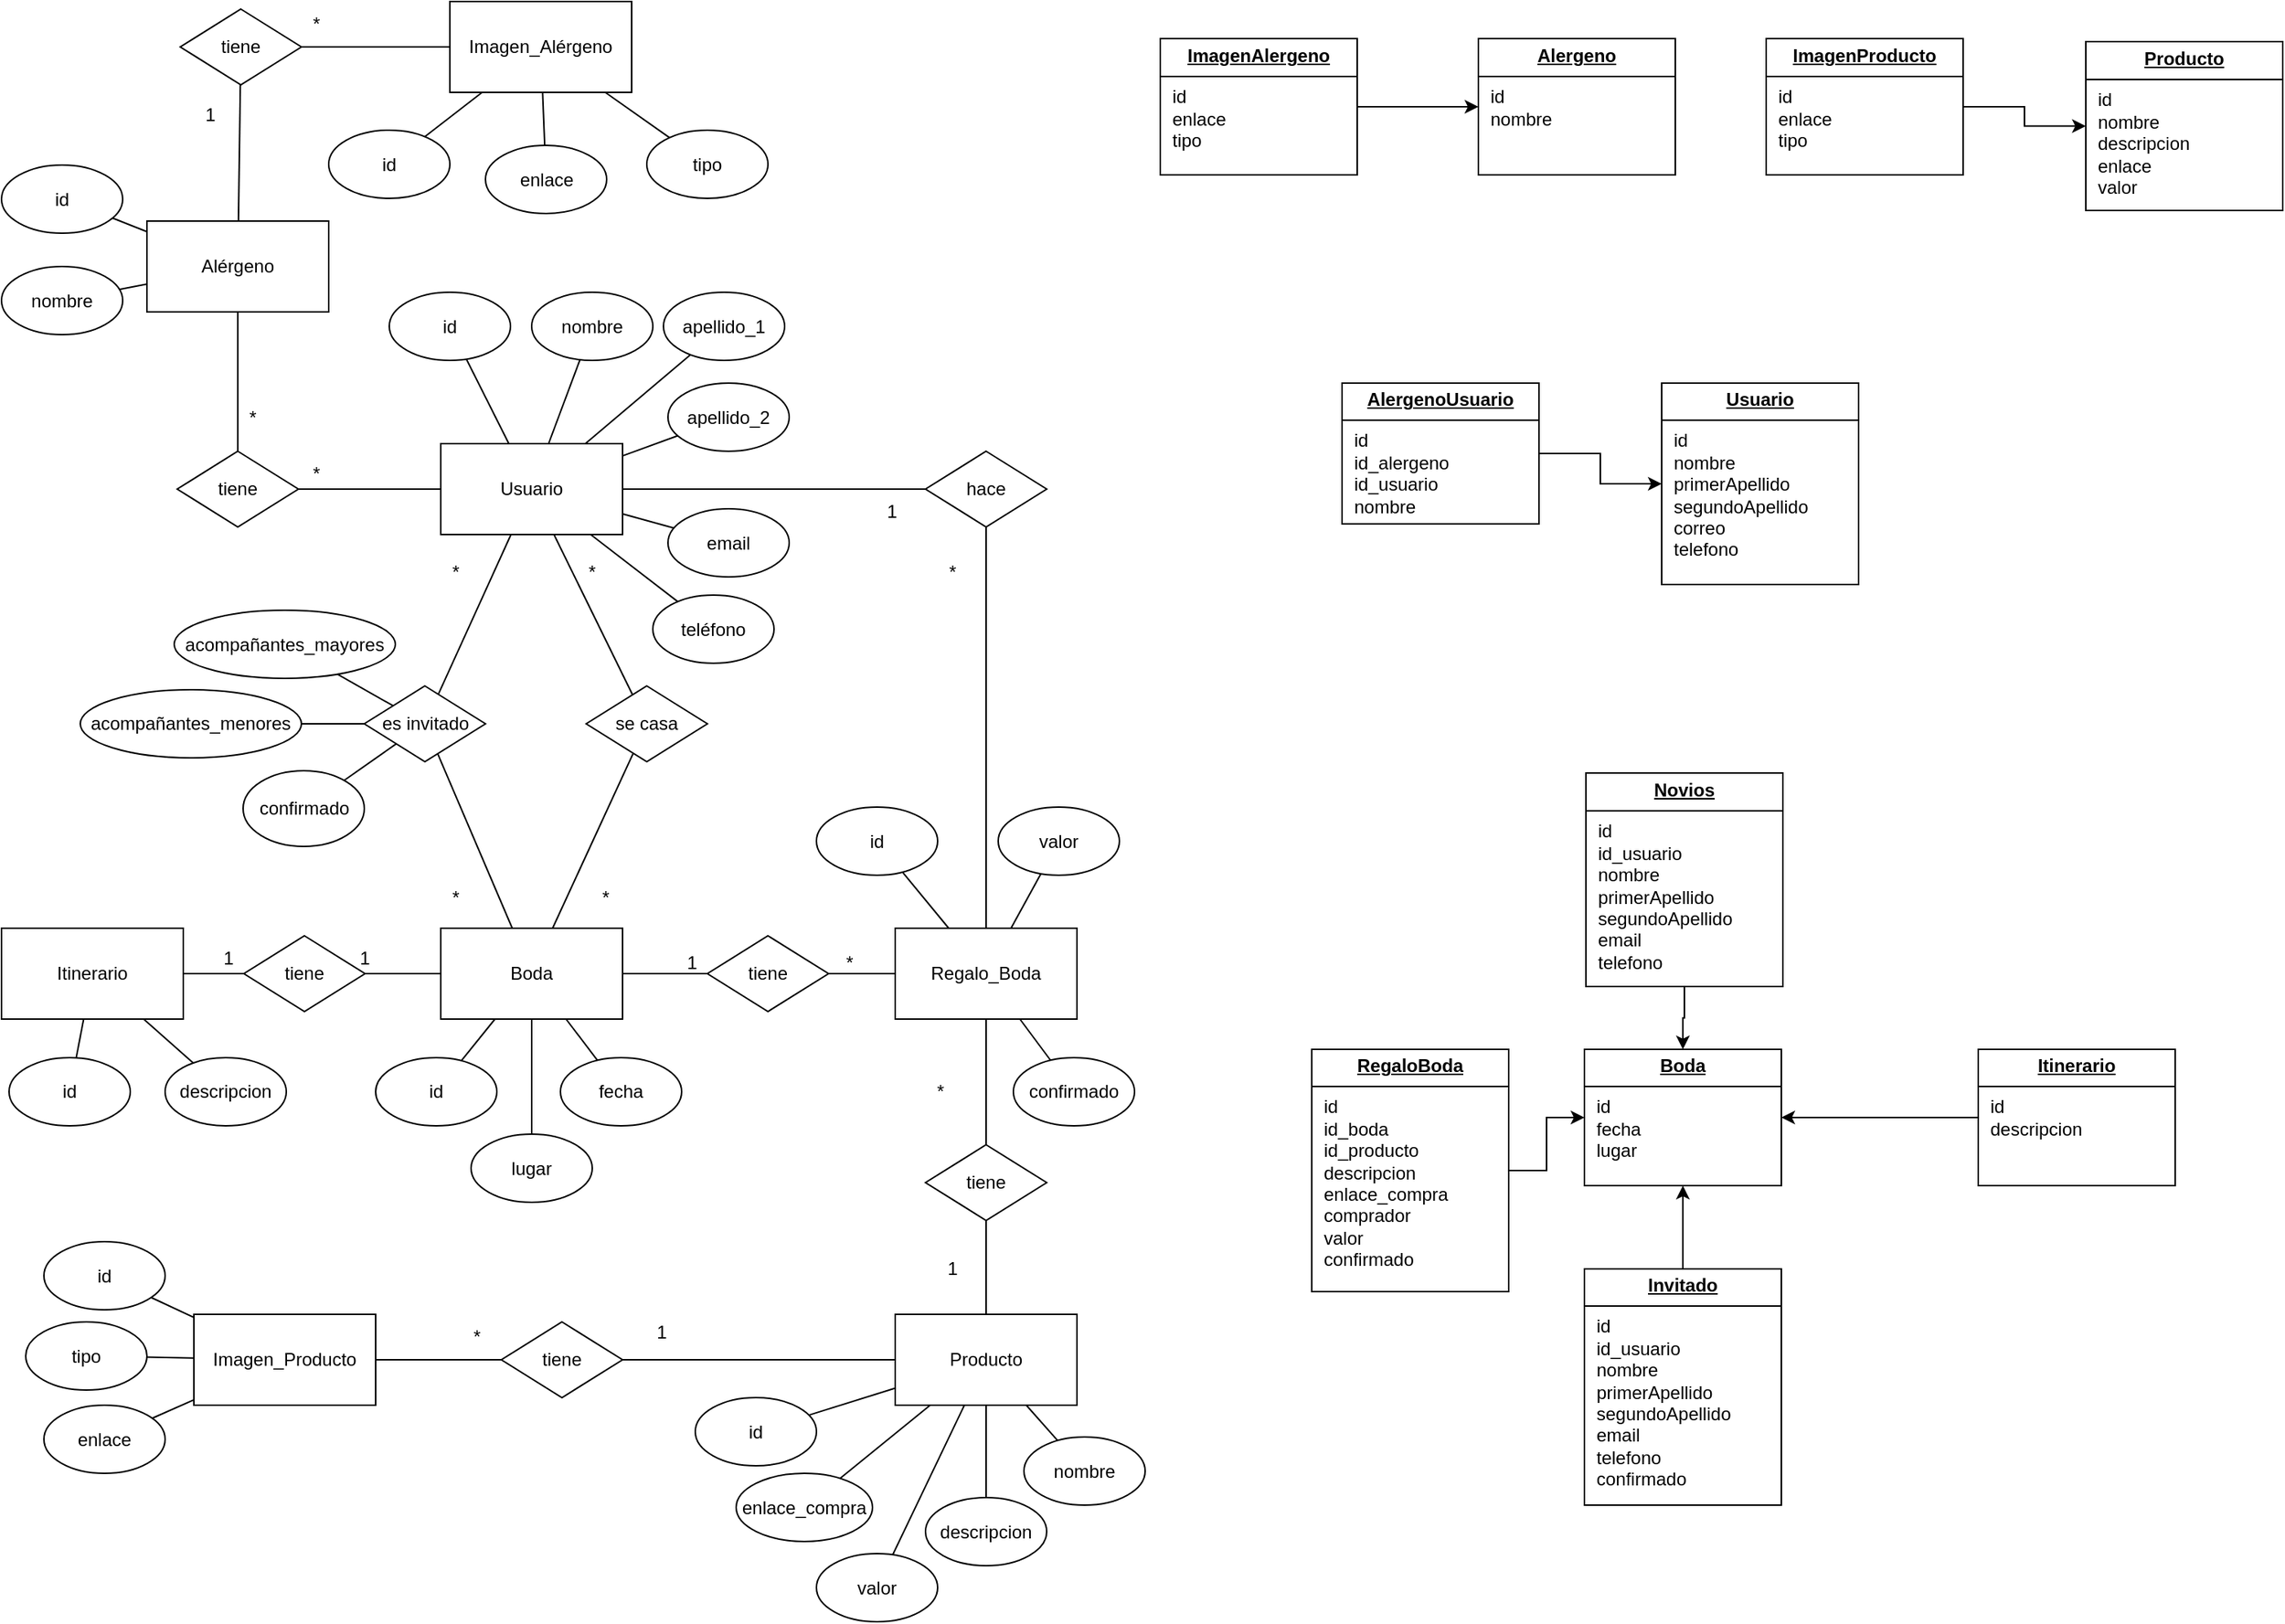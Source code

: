 <mxfile version="28.2.5">
  <diagram name="Página-1" id="6JMmZu86vmVaSLb6bOyt">
    <mxGraphModel dx="1665" dy="875" grid="1" gridSize="10" guides="1" tooltips="1" connect="1" arrows="1" fold="1" page="1" pageScale="1" pageWidth="827" pageHeight="1169" math="0" shadow="0">
      <root>
        <mxCell id="0" />
        <mxCell id="1" parent="0" />
        <mxCell id="nCogI9-hIlqXpO3QhYU--1" value="Boda" style="rounded=0;whiteSpace=wrap;html=1;" parent="1" vertex="1">
          <mxGeometry x="305" y="654" width="120" height="60" as="geometry" />
        </mxCell>
        <mxCell id="nCogI9-hIlqXpO3QhYU--2" value="se casa" style="rhombus;whiteSpace=wrap;html=1;" parent="1" vertex="1">
          <mxGeometry x="401" y="494" width="80" height="50" as="geometry" />
        </mxCell>
        <mxCell id="nCogI9-hIlqXpO3QhYU--3" value="tiene" style="rhombus;whiteSpace=wrap;html=1;" parent="1" vertex="1">
          <mxGeometry x="131" y="339" width="80" height="50" as="geometry" />
        </mxCell>
        <mxCell id="nCogI9-hIlqXpO3QhYU--4" value="es invitado" style="rhombus;whiteSpace=wrap;html=1;" parent="1" vertex="1">
          <mxGeometry x="254.5" y="494" width="80" height="50" as="geometry" />
        </mxCell>
        <mxCell id="nCogI9-hIlqXpO3QhYU--5" value="tiene" style="rhombus;whiteSpace=wrap;html=1;" parent="1" vertex="1">
          <mxGeometry x="175" y="659" width="80" height="50" as="geometry" />
        </mxCell>
        <mxCell id="nCogI9-hIlqXpO3QhYU--6" value="" style="endArrow=none;html=1;rounded=0;" parent="1" source="nCogI9-hIlqXpO3QhYU--1" target="nCogI9-hIlqXpO3QhYU--4" edge="1">
          <mxGeometry width="50" height="50" relative="1" as="geometry">
            <mxPoint x="335" y="634" as="sourcePoint" />
            <mxPoint x="385" y="584" as="targetPoint" />
          </mxGeometry>
        </mxCell>
        <mxCell id="nCogI9-hIlqXpO3QhYU--7" value="" style="endArrow=none;html=1;rounded=0;" parent="1" source="nCogI9-hIlqXpO3QhYU--1" target="nCogI9-hIlqXpO3QhYU--98" edge="1">
          <mxGeometry width="50" height="50" relative="1" as="geometry">
            <mxPoint x="335" y="702" as="sourcePoint" />
            <mxPoint x="573" y="737" as="targetPoint" />
          </mxGeometry>
        </mxCell>
        <mxCell id="nCogI9-hIlqXpO3QhYU--8" value="Usuario" style="rounded=0;whiteSpace=wrap;html=1;" parent="1" vertex="1">
          <mxGeometry x="305" y="334" width="120" height="60" as="geometry" />
        </mxCell>
        <mxCell id="nCogI9-hIlqXpO3QhYU--9" value="Producto" style="rounded=0;whiteSpace=wrap;html=1;" parent="1" vertex="1">
          <mxGeometry x="605" y="909" width="120" height="60" as="geometry" />
        </mxCell>
        <mxCell id="nCogI9-hIlqXpO3QhYU--10" value="" style="endArrow=none;html=1;rounded=0;" parent="1" source="nCogI9-hIlqXpO3QhYU--4" target="nCogI9-hIlqXpO3QhYU--8" edge="1">
          <mxGeometry width="50" height="50" relative="1" as="geometry">
            <mxPoint x="335" y="504" as="sourcePoint" />
            <mxPoint x="385" y="584" as="targetPoint" />
          </mxGeometry>
        </mxCell>
        <mxCell id="nCogI9-hIlqXpO3QhYU--11" value="" style="endArrow=none;html=1;rounded=0;" parent="1" source="nCogI9-hIlqXpO3QhYU--1" target="nCogI9-hIlqXpO3QhYU--2" edge="1">
          <mxGeometry width="50" height="50" relative="1" as="geometry">
            <mxPoint x="335" y="634" as="sourcePoint" />
            <mxPoint x="385" y="584" as="targetPoint" />
          </mxGeometry>
        </mxCell>
        <mxCell id="nCogI9-hIlqXpO3QhYU--12" value="" style="endArrow=none;html=1;rounded=0;" parent="1" source="nCogI9-hIlqXpO3QhYU--2" target="nCogI9-hIlqXpO3QhYU--8" edge="1">
          <mxGeometry width="50" height="50" relative="1" as="geometry">
            <mxPoint x="335" y="634" as="sourcePoint" />
            <mxPoint x="385" y="584" as="targetPoint" />
          </mxGeometry>
        </mxCell>
        <mxCell id="nCogI9-hIlqXpO3QhYU--13" value="" style="endArrow=none;html=1;rounded=0;" parent="1" source="nCogI9-hIlqXpO3QhYU--97" target="nCogI9-hIlqXpO3QhYU--101" edge="1">
          <mxGeometry width="50" height="50" relative="1" as="geometry">
            <mxPoint x="501" y="739" as="sourcePoint" />
            <mxPoint x="663" y="787" as="targetPoint" />
          </mxGeometry>
        </mxCell>
        <mxCell id="nCogI9-hIlqXpO3QhYU--14" value="Alérgeno" style="rounded=0;whiteSpace=wrap;html=1;" parent="1" vertex="1">
          <mxGeometry x="111" y="187" width="120" height="60" as="geometry" />
        </mxCell>
        <mxCell id="nCogI9-hIlqXpO3QhYU--15" value="" style="endArrow=none;html=1;rounded=0;" parent="1" source="nCogI9-hIlqXpO3QhYU--3" target="nCogI9-hIlqXpO3QhYU--8" edge="1">
          <mxGeometry width="50" height="50" relative="1" as="geometry">
            <mxPoint x="335" y="634" as="sourcePoint" />
            <mxPoint x="385" y="584" as="targetPoint" />
          </mxGeometry>
        </mxCell>
        <mxCell id="nCogI9-hIlqXpO3QhYU--16" value="" style="endArrow=none;html=1;rounded=0;" parent="1" source="nCogI9-hIlqXpO3QhYU--3" target="nCogI9-hIlqXpO3QhYU--14" edge="1">
          <mxGeometry width="50" height="50" relative="1" as="geometry">
            <mxPoint x="175" y="384" as="sourcePoint" />
            <mxPoint x="385" y="584" as="targetPoint" />
          </mxGeometry>
        </mxCell>
        <mxCell id="nCogI9-hIlqXpO3QhYU--17" value="Itinerario" style="rounded=0;whiteSpace=wrap;html=1;" parent="1" vertex="1">
          <mxGeometry x="15" y="654" width="120" height="60" as="geometry" />
        </mxCell>
        <mxCell id="nCogI9-hIlqXpO3QhYU--18" value="" style="endArrow=none;html=1;rounded=0;" parent="1" source="nCogI9-hIlqXpO3QhYU--5" target="nCogI9-hIlqXpO3QhYU--17" edge="1">
          <mxGeometry width="50" height="50" relative="1" as="geometry">
            <mxPoint x="335" y="712" as="sourcePoint" />
            <mxPoint x="385" y="662" as="targetPoint" />
          </mxGeometry>
        </mxCell>
        <mxCell id="nCogI9-hIlqXpO3QhYU--19" value="" style="endArrow=none;html=1;rounded=0;" parent="1" source="nCogI9-hIlqXpO3QhYU--5" target="nCogI9-hIlqXpO3QhYU--1" edge="1">
          <mxGeometry width="50" height="50" relative="1" as="geometry">
            <mxPoint x="335" y="712" as="sourcePoint" />
            <mxPoint x="385" y="662" as="targetPoint" />
          </mxGeometry>
        </mxCell>
        <mxCell id="nCogI9-hIlqXpO3QhYU--20" value="*" style="text;html=1;align=center;verticalAlign=middle;whiteSpace=wrap;rounded=0;" parent="1" vertex="1">
          <mxGeometry x="151" y="301.5" width="60" height="30" as="geometry" />
        </mxCell>
        <mxCell id="nCogI9-hIlqXpO3QhYU--21" value="*" style="text;html=1;align=center;verticalAlign=middle;whiteSpace=wrap;rounded=0;" parent="1" vertex="1">
          <mxGeometry x="193" y="339" width="60" height="30" as="geometry" />
        </mxCell>
        <mxCell id="nCogI9-hIlqXpO3QhYU--22" value="*" style="text;html=1;align=center;verticalAlign=middle;whiteSpace=wrap;rounded=0;" parent="1" vertex="1">
          <mxGeometry x="384" y="619" width="60" height="30" as="geometry" />
        </mxCell>
        <mxCell id="nCogI9-hIlqXpO3QhYU--23" value="*" style="text;html=1;align=center;verticalAlign=middle;whiteSpace=wrap;rounded=0;" parent="1" vertex="1">
          <mxGeometry x="285" y="404" width="60" height="30" as="geometry" />
        </mxCell>
        <mxCell id="nCogI9-hIlqXpO3QhYU--24" value="*" style="text;html=1;align=center;verticalAlign=middle;whiteSpace=wrap;rounded=0;" parent="1" vertex="1">
          <mxGeometry x="375" y="404" width="60" height="30" as="geometry" />
        </mxCell>
        <mxCell id="nCogI9-hIlqXpO3QhYU--25" value="*" style="text;html=1;align=center;verticalAlign=middle;whiteSpace=wrap;rounded=0;" parent="1" vertex="1">
          <mxGeometry x="285" y="619" width="60" height="30" as="geometry" />
        </mxCell>
        <mxCell id="nCogI9-hIlqXpO3QhYU--26" value="1" style="text;html=1;align=center;verticalAlign=middle;whiteSpace=wrap;rounded=0;" parent="1" vertex="1">
          <mxGeometry x="135" y="659" width="60" height="30" as="geometry" />
        </mxCell>
        <mxCell id="nCogI9-hIlqXpO3QhYU--27" value="1" style="text;html=1;align=center;verticalAlign=middle;whiteSpace=wrap;rounded=0;" parent="1" vertex="1">
          <mxGeometry x="225" y="659" width="60" height="30" as="geometry" />
        </mxCell>
        <mxCell id="nCogI9-hIlqXpO3QhYU--28" value="*" style="text;html=1;align=center;verticalAlign=middle;whiteSpace=wrap;rounded=0;" parent="1" vertex="1">
          <mxGeometry x="545" y="662" width="60" height="30" as="geometry" />
        </mxCell>
        <mxCell id="nCogI9-hIlqXpO3QhYU--29" value="id" style="ellipse;whiteSpace=wrap;html=1;" parent="1" vertex="1">
          <mxGeometry x="15" y="150" width="80" height="45" as="geometry" />
        </mxCell>
        <mxCell id="nCogI9-hIlqXpO3QhYU--30" value="id" style="ellipse;whiteSpace=wrap;html=1;" parent="1" vertex="1">
          <mxGeometry x="271" y="234" width="80" height="45" as="geometry" />
        </mxCell>
        <mxCell id="nCogI9-hIlqXpO3QhYU--31" value="id" style="ellipse;whiteSpace=wrap;html=1;" parent="1" vertex="1">
          <mxGeometry x="20" y="739.5" width="80" height="45" as="geometry" />
        </mxCell>
        <mxCell id="nCogI9-hIlqXpO3QhYU--32" value="id" style="ellipse;whiteSpace=wrap;html=1;" parent="1" vertex="1">
          <mxGeometry x="262" y="739.5" width="80" height="45" as="geometry" />
        </mxCell>
        <mxCell id="nCogI9-hIlqXpO3QhYU--33" value="id" style="ellipse;whiteSpace=wrap;html=1;" parent="1" vertex="1">
          <mxGeometry x="473" y="964" width="80" height="45" as="geometry" />
        </mxCell>
        <mxCell id="nCogI9-hIlqXpO3QhYU--34" value="nombre" style="ellipse;whiteSpace=wrap;html=1;" parent="1" vertex="1">
          <mxGeometry x="15" y="217" width="80" height="45" as="geometry" />
        </mxCell>
        <mxCell id="nCogI9-hIlqXpO3QhYU--35" value="nombre" style="ellipse;whiteSpace=wrap;html=1;" parent="1" vertex="1">
          <mxGeometry x="365" y="234" width="80" height="45" as="geometry" />
        </mxCell>
        <mxCell id="nCogI9-hIlqXpO3QhYU--36" value="nombre" style="ellipse;whiteSpace=wrap;html=1;" parent="1" vertex="1">
          <mxGeometry x="690" y="990" width="80" height="45" as="geometry" />
        </mxCell>
        <mxCell id="nCogI9-hIlqXpO3QhYU--37" value="descripcion" style="ellipse;whiteSpace=wrap;html=1;" parent="1" vertex="1">
          <mxGeometry x="123" y="739.5" width="80" height="45" as="geometry" />
        </mxCell>
        <mxCell id="nCogI9-hIlqXpO3QhYU--38" value="email" style="ellipse;whiteSpace=wrap;html=1;" parent="1" vertex="1">
          <mxGeometry x="455" y="377" width="80" height="45" as="geometry" />
        </mxCell>
        <mxCell id="nCogI9-hIlqXpO3QhYU--39" value="apellido_1" style="ellipse;whiteSpace=wrap;html=1;" parent="1" vertex="1">
          <mxGeometry x="452" y="234" width="80" height="45" as="geometry" />
        </mxCell>
        <mxCell id="nCogI9-hIlqXpO3QhYU--40" value="apellido_2" style="ellipse;whiteSpace=wrap;html=1;" parent="1" vertex="1">
          <mxGeometry x="455" y="294" width="80" height="45" as="geometry" />
        </mxCell>
        <mxCell id="nCogI9-hIlqXpO3QhYU--41" value="teléfono" style="ellipse;whiteSpace=wrap;html=1;" parent="1" vertex="1">
          <mxGeometry x="445" y="434" width="80" height="45" as="geometry" />
        </mxCell>
        <mxCell id="nCogI9-hIlqXpO3QhYU--42" value="acompañantes_mayores" style="ellipse;whiteSpace=wrap;html=1;" parent="1" vertex="1">
          <mxGeometry x="129" y="444" width="146" height="45" as="geometry" />
        </mxCell>
        <mxCell id="nCogI9-hIlqXpO3QhYU--43" value="acompañantes_menores" style="ellipse;whiteSpace=wrap;html=1;" parent="1" vertex="1">
          <mxGeometry x="67" y="496.5" width="146" height="45" as="geometry" />
        </mxCell>
        <mxCell id="nCogI9-hIlqXpO3QhYU--44" value="confirmado" style="ellipse;whiteSpace=wrap;html=1;" parent="1" vertex="1">
          <mxGeometry x="174.5" y="550" width="80" height="50" as="geometry" />
        </mxCell>
        <mxCell id="nCogI9-hIlqXpO3QhYU--45" value="valor" style="ellipse;whiteSpace=wrap;html=1;" parent="1" vertex="1">
          <mxGeometry x="553" y="1067" width="80" height="45" as="geometry" />
        </mxCell>
        <mxCell id="nCogI9-hIlqXpO3QhYU--46" value="enlace_compra" style="ellipse;whiteSpace=wrap;html=1;" parent="1" vertex="1">
          <mxGeometry x="500" y="1014" width="90" height="45" as="geometry" />
        </mxCell>
        <mxCell id="nCogI9-hIlqXpO3QhYU--47" value="confirmado" style="ellipse;whiteSpace=wrap;html=1;" parent="1" vertex="1">
          <mxGeometry x="683" y="739.5" width="80" height="45" as="geometry" />
        </mxCell>
        <mxCell id="nCogI9-hIlqXpO3QhYU--48" value="fecha" style="ellipse;whiteSpace=wrap;html=1;" parent="1" vertex="1">
          <mxGeometry x="384" y="739.5" width="80" height="45" as="geometry" />
        </mxCell>
        <mxCell id="nCogI9-hIlqXpO3QhYU--49" value="lugar" style="ellipse;whiteSpace=wrap;html=1;" parent="1" vertex="1">
          <mxGeometry x="325" y="790" width="80" height="45" as="geometry" />
        </mxCell>
        <mxCell id="nCogI9-hIlqXpO3QhYU--50" value="descripcion" style="ellipse;whiteSpace=wrap;html=1;" parent="1" vertex="1">
          <mxGeometry x="625" y="1030" width="80" height="45" as="geometry" />
        </mxCell>
        <mxCell id="nCogI9-hIlqXpO3QhYU--51" value="Imagen_Producto" style="rounded=0;whiteSpace=wrap;html=1;" parent="1" vertex="1">
          <mxGeometry x="142" y="909" width="120" height="60" as="geometry" />
        </mxCell>
        <mxCell id="nCogI9-hIlqXpO3QhYU--52" value="Imagen_Alérgeno" style="rounded=0;whiteSpace=wrap;html=1;" parent="1" vertex="1">
          <mxGeometry x="311" y="42" width="120" height="60" as="geometry" />
        </mxCell>
        <mxCell id="nCogI9-hIlqXpO3QhYU--53" value="tiene" style="rhombus;whiteSpace=wrap;html=1;" parent="1" vertex="1">
          <mxGeometry x="133" y="47" width="80" height="50" as="geometry" />
        </mxCell>
        <mxCell id="nCogI9-hIlqXpO3QhYU--54" value="" style="endArrow=none;html=1;rounded=0;" parent="1" source="nCogI9-hIlqXpO3QhYU--53" target="nCogI9-hIlqXpO3QhYU--52" edge="1">
          <mxGeometry width="50" height="50" relative="1" as="geometry">
            <mxPoint x="341" y="254" as="sourcePoint" />
            <mxPoint x="391" y="204" as="targetPoint" />
          </mxGeometry>
        </mxCell>
        <mxCell id="nCogI9-hIlqXpO3QhYU--55" value="" style="endArrow=none;html=1;rounded=0;" parent="1" source="nCogI9-hIlqXpO3QhYU--14" target="nCogI9-hIlqXpO3QhYU--53" edge="1">
          <mxGeometry width="50" height="50" relative="1" as="geometry">
            <mxPoint x="341" y="254" as="sourcePoint" />
            <mxPoint x="391" y="204" as="targetPoint" />
          </mxGeometry>
        </mxCell>
        <mxCell id="nCogI9-hIlqXpO3QhYU--56" value="1" style="text;html=1;align=center;verticalAlign=middle;whiteSpace=wrap;rounded=0;" parent="1" vertex="1">
          <mxGeometry x="123" y="102" width="60" height="30" as="geometry" />
        </mxCell>
        <mxCell id="nCogI9-hIlqXpO3QhYU--57" value="*" style="text;html=1;align=center;verticalAlign=middle;whiteSpace=wrap;rounded=0;" parent="1" vertex="1">
          <mxGeometry x="193" y="42" width="60" height="30" as="geometry" />
        </mxCell>
        <mxCell id="nCogI9-hIlqXpO3QhYU--58" value="id" style="ellipse;whiteSpace=wrap;html=1;" parent="1" vertex="1">
          <mxGeometry x="231" y="127" width="80" height="45" as="geometry" />
        </mxCell>
        <mxCell id="nCogI9-hIlqXpO3QhYU--59" value="tipo" style="ellipse;whiteSpace=wrap;html=1;" parent="1" vertex="1">
          <mxGeometry x="441" y="127" width="80" height="45" as="geometry" />
        </mxCell>
        <mxCell id="nCogI9-hIlqXpO3QhYU--60" value="enlace" style="ellipse;whiteSpace=wrap;html=1;" parent="1" vertex="1">
          <mxGeometry x="334.5" y="137" width="80" height="45" as="geometry" />
        </mxCell>
        <mxCell id="nCogI9-hIlqXpO3QhYU--61" value="id" style="ellipse;whiteSpace=wrap;html=1;" parent="1" vertex="1">
          <mxGeometry x="43" y="861" width="80" height="45" as="geometry" />
        </mxCell>
        <mxCell id="nCogI9-hIlqXpO3QhYU--62" value="tipo" style="ellipse;whiteSpace=wrap;html=1;" parent="1" vertex="1">
          <mxGeometry x="31" y="914" width="80" height="45" as="geometry" />
        </mxCell>
        <mxCell id="nCogI9-hIlqXpO3QhYU--63" value="enlace" style="ellipse;whiteSpace=wrap;html=1;" parent="1" vertex="1">
          <mxGeometry x="43" y="969" width="80" height="45" as="geometry" />
        </mxCell>
        <mxCell id="nCogI9-hIlqXpO3QhYU--64" value="tiene" style="rhombus;whiteSpace=wrap;html=1;" parent="1" vertex="1">
          <mxGeometry x="345" y="914" width="80" height="50" as="geometry" />
        </mxCell>
        <mxCell id="nCogI9-hIlqXpO3QhYU--65" value="" style="endArrow=none;html=1;rounded=0;" parent="1" source="nCogI9-hIlqXpO3QhYU--64" target="nCogI9-hIlqXpO3QhYU--51" edge="1">
          <mxGeometry width="50" height="50" relative="1" as="geometry">
            <mxPoint x="291" y="964" as="sourcePoint" />
            <mxPoint x="341" y="914" as="targetPoint" />
          </mxGeometry>
        </mxCell>
        <mxCell id="nCogI9-hIlqXpO3QhYU--66" value="" style="endArrow=none;html=1;rounded=0;" parent="1" source="nCogI9-hIlqXpO3QhYU--64" target="nCogI9-hIlqXpO3QhYU--9" edge="1">
          <mxGeometry width="50" height="50" relative="1" as="geometry">
            <mxPoint x="291" y="964" as="sourcePoint" />
            <mxPoint x="341" y="914" as="targetPoint" />
          </mxGeometry>
        </mxCell>
        <mxCell id="nCogI9-hIlqXpO3QhYU--67" value="" style="endArrow=none;html=1;rounded=0;" parent="1" source="nCogI9-hIlqXpO3QhYU--52" target="nCogI9-hIlqXpO3QhYU--58" edge="1">
          <mxGeometry width="50" height="50" relative="1" as="geometry">
            <mxPoint x="291" y="234" as="sourcePoint" />
            <mxPoint x="514.084" y="46.371" as="targetPoint" />
          </mxGeometry>
        </mxCell>
        <mxCell id="nCogI9-hIlqXpO3QhYU--68" value="" style="endArrow=none;html=1;rounded=0;" parent="1" source="nCogI9-hIlqXpO3QhYU--52" target="nCogI9-hIlqXpO3QhYU--59" edge="1">
          <mxGeometry width="50" height="50" relative="1" as="geometry">
            <mxPoint x="291" y="234" as="sourcePoint" />
            <mxPoint x="341" y="184" as="targetPoint" />
          </mxGeometry>
        </mxCell>
        <mxCell id="nCogI9-hIlqXpO3QhYU--69" value="" style="endArrow=none;html=1;rounded=0;" parent="1" source="nCogI9-hIlqXpO3QhYU--52" target="nCogI9-hIlqXpO3QhYU--60" edge="1">
          <mxGeometry width="50" height="50" relative="1" as="geometry">
            <mxPoint x="291" y="234" as="sourcePoint" />
            <mxPoint x="341" y="184" as="targetPoint" />
          </mxGeometry>
        </mxCell>
        <mxCell id="nCogI9-hIlqXpO3QhYU--70" value="" style="endArrow=none;html=1;rounded=0;" parent="1" source="nCogI9-hIlqXpO3QhYU--8" target="nCogI9-hIlqXpO3QhYU--30" edge="1">
          <mxGeometry width="50" height="50" relative="1" as="geometry">
            <mxPoint x="291" y="324" as="sourcePoint" />
            <mxPoint x="341" y="274" as="targetPoint" />
          </mxGeometry>
        </mxCell>
        <mxCell id="nCogI9-hIlqXpO3QhYU--71" value="" style="endArrow=none;html=1;rounded=0;" parent="1" source="nCogI9-hIlqXpO3QhYU--35" target="nCogI9-hIlqXpO3QhYU--8" edge="1">
          <mxGeometry width="50" height="50" relative="1" as="geometry">
            <mxPoint x="291" y="324" as="sourcePoint" />
            <mxPoint x="341" y="274" as="targetPoint" />
          </mxGeometry>
        </mxCell>
        <mxCell id="nCogI9-hIlqXpO3QhYU--72" value="" style="endArrow=none;html=1;rounded=0;" parent="1" source="nCogI9-hIlqXpO3QhYU--8" target="nCogI9-hIlqXpO3QhYU--39" edge="1">
          <mxGeometry width="50" height="50" relative="1" as="geometry">
            <mxPoint x="291" y="324" as="sourcePoint" />
            <mxPoint x="341" y="274" as="targetPoint" />
          </mxGeometry>
        </mxCell>
        <mxCell id="nCogI9-hIlqXpO3QhYU--73" value="" style="endArrow=none;html=1;rounded=0;" parent="1" source="nCogI9-hIlqXpO3QhYU--8" target="nCogI9-hIlqXpO3QhYU--40" edge="1">
          <mxGeometry width="50" height="50" relative="1" as="geometry">
            <mxPoint x="291" y="324" as="sourcePoint" />
            <mxPoint x="341" y="274" as="targetPoint" />
          </mxGeometry>
        </mxCell>
        <mxCell id="nCogI9-hIlqXpO3QhYU--74" value="" style="endArrow=none;html=1;rounded=0;" parent="1" source="nCogI9-hIlqXpO3QhYU--38" target="nCogI9-hIlqXpO3QhYU--8" edge="1">
          <mxGeometry width="50" height="50" relative="1" as="geometry">
            <mxPoint x="291" y="424" as="sourcePoint" />
            <mxPoint x="341" y="374" as="targetPoint" />
          </mxGeometry>
        </mxCell>
        <mxCell id="nCogI9-hIlqXpO3QhYU--75" value="" style="endArrow=none;html=1;rounded=0;" parent="1" source="nCogI9-hIlqXpO3QhYU--41" target="nCogI9-hIlqXpO3QhYU--8" edge="1">
          <mxGeometry width="50" height="50" relative="1" as="geometry">
            <mxPoint x="291" y="424" as="sourcePoint" />
            <mxPoint x="341" y="374" as="targetPoint" />
          </mxGeometry>
        </mxCell>
        <mxCell id="nCogI9-hIlqXpO3QhYU--76" value="" style="endArrow=none;html=1;rounded=0;" parent="1" source="nCogI9-hIlqXpO3QhYU--29" target="nCogI9-hIlqXpO3QhYU--14" edge="1">
          <mxGeometry width="50" height="50" relative="1" as="geometry">
            <mxPoint x="291" y="194" as="sourcePoint" />
            <mxPoint x="341" y="144" as="targetPoint" />
          </mxGeometry>
        </mxCell>
        <mxCell id="nCogI9-hIlqXpO3QhYU--77" value="" style="endArrow=none;html=1;rounded=0;" parent="1" source="nCogI9-hIlqXpO3QhYU--14" target="nCogI9-hIlqXpO3QhYU--34" edge="1">
          <mxGeometry width="50" height="50" relative="1" as="geometry">
            <mxPoint x="291" y="194" as="sourcePoint" />
            <mxPoint x="341" y="144" as="targetPoint" />
          </mxGeometry>
        </mxCell>
        <mxCell id="nCogI9-hIlqXpO3QhYU--78" value="" style="endArrow=none;html=1;rounded=0;" parent="1" source="nCogI9-hIlqXpO3QhYU--43" target="nCogI9-hIlqXpO3QhYU--4" edge="1">
          <mxGeometry width="50" height="50" relative="1" as="geometry">
            <mxPoint x="133" y="597" as="sourcePoint" />
            <mxPoint x="183" y="547" as="targetPoint" />
          </mxGeometry>
        </mxCell>
        <mxCell id="nCogI9-hIlqXpO3QhYU--79" value="" style="endArrow=none;html=1;rounded=0;" parent="1" source="nCogI9-hIlqXpO3QhYU--42" target="nCogI9-hIlqXpO3QhYU--4" edge="1">
          <mxGeometry width="50" height="50" relative="1" as="geometry">
            <mxPoint x="133" y="597" as="sourcePoint" />
            <mxPoint x="183" y="547" as="targetPoint" />
          </mxGeometry>
        </mxCell>
        <mxCell id="nCogI9-hIlqXpO3QhYU--80" value="" style="endArrow=none;html=1;rounded=0;" parent="1" source="nCogI9-hIlqXpO3QhYU--44" target="nCogI9-hIlqXpO3QhYU--4" edge="1">
          <mxGeometry width="50" height="50" relative="1" as="geometry">
            <mxPoint x="133" y="627" as="sourcePoint" />
            <mxPoint x="183" y="577" as="targetPoint" />
          </mxGeometry>
        </mxCell>
        <mxCell id="nCogI9-hIlqXpO3QhYU--81" value="" style="endArrow=none;html=1;rounded=0;" parent="1" source="nCogI9-hIlqXpO3QhYU--17" target="nCogI9-hIlqXpO3QhYU--37" edge="1">
          <mxGeometry width="50" height="50" relative="1" as="geometry">
            <mxPoint x="133" y="837" as="sourcePoint" />
            <mxPoint x="183" y="787" as="targetPoint" />
          </mxGeometry>
        </mxCell>
        <mxCell id="nCogI9-hIlqXpO3QhYU--82" value="" style="endArrow=none;html=1;rounded=0;" parent="1" source="nCogI9-hIlqXpO3QhYU--17" target="nCogI9-hIlqXpO3QhYU--31" edge="1">
          <mxGeometry width="50" height="50" relative="1" as="geometry">
            <mxPoint x="133" y="837" as="sourcePoint" />
            <mxPoint x="183" y="787" as="targetPoint" />
          </mxGeometry>
        </mxCell>
        <mxCell id="nCogI9-hIlqXpO3QhYU--83" value="" style="endArrow=none;html=1;rounded=0;" parent="1" source="nCogI9-hIlqXpO3QhYU--51" target="nCogI9-hIlqXpO3QhYU--63" edge="1">
          <mxGeometry width="50" height="50" relative="1" as="geometry">
            <mxPoint x="181" y="947" as="sourcePoint" />
            <mxPoint x="231" y="897" as="targetPoint" />
          </mxGeometry>
        </mxCell>
        <mxCell id="nCogI9-hIlqXpO3QhYU--84" value="" style="endArrow=none;html=1;rounded=0;" parent="1" source="nCogI9-hIlqXpO3QhYU--51" target="nCogI9-hIlqXpO3QhYU--62" edge="1">
          <mxGeometry width="50" height="50" relative="1" as="geometry">
            <mxPoint x="181" y="947" as="sourcePoint" />
            <mxPoint x="231" y="897" as="targetPoint" />
          </mxGeometry>
        </mxCell>
        <mxCell id="nCogI9-hIlqXpO3QhYU--85" value="" style="endArrow=none;html=1;rounded=0;" parent="1" source="nCogI9-hIlqXpO3QhYU--51" target="nCogI9-hIlqXpO3QhYU--61" edge="1">
          <mxGeometry width="50" height="50" relative="1" as="geometry">
            <mxPoint x="181" y="947" as="sourcePoint" />
            <mxPoint x="231" y="897" as="targetPoint" />
          </mxGeometry>
        </mxCell>
        <mxCell id="nCogI9-hIlqXpO3QhYU--86" value="*" style="text;html=1;align=center;verticalAlign=middle;whiteSpace=wrap;rounded=0;" parent="1" vertex="1">
          <mxGeometry x="299" y="909" width="60" height="30" as="geometry" />
        </mxCell>
        <mxCell id="nCogI9-hIlqXpO3QhYU--87" value="1" style="text;html=1;align=center;verticalAlign=middle;whiteSpace=wrap;rounded=0;" parent="1" vertex="1">
          <mxGeometry x="421" y="906" width="60" height="30" as="geometry" />
        </mxCell>
        <mxCell id="nCogI9-hIlqXpO3QhYU--88" value="" style="endArrow=none;html=1;rounded=0;" parent="1" source="nCogI9-hIlqXpO3QhYU--9" target="nCogI9-hIlqXpO3QhYU--36" edge="1">
          <mxGeometry width="50" height="50" relative="1" as="geometry">
            <mxPoint x="583" y="1037" as="sourcePoint" />
            <mxPoint x="633" y="987" as="targetPoint" />
          </mxGeometry>
        </mxCell>
        <mxCell id="nCogI9-hIlqXpO3QhYU--89" value="" style="endArrow=none;html=1;rounded=0;" parent="1" source="nCogI9-hIlqXpO3QhYU--9" target="nCogI9-hIlqXpO3QhYU--33" edge="1">
          <mxGeometry width="50" height="50" relative="1" as="geometry">
            <mxPoint x="583" y="1037" as="sourcePoint" />
            <mxPoint x="633" y="987" as="targetPoint" />
          </mxGeometry>
        </mxCell>
        <mxCell id="nCogI9-hIlqXpO3QhYU--90" value="" style="endArrow=none;html=1;rounded=0;" parent="1" source="nCogI9-hIlqXpO3QhYU--45" target="nCogI9-hIlqXpO3QhYU--9" edge="1">
          <mxGeometry width="50" height="50" relative="1" as="geometry">
            <mxPoint x="583" y="1037" as="sourcePoint" />
            <mxPoint x="633" y="987" as="targetPoint" />
          </mxGeometry>
        </mxCell>
        <mxCell id="nCogI9-hIlqXpO3QhYU--91" value="" style="endArrow=none;html=1;rounded=0;" parent="1" source="nCogI9-hIlqXpO3QhYU--9" target="nCogI9-hIlqXpO3QhYU--50" edge="1">
          <mxGeometry width="50" height="50" relative="1" as="geometry">
            <mxPoint x="583" y="1037" as="sourcePoint" />
            <mxPoint x="633" y="987" as="targetPoint" />
          </mxGeometry>
        </mxCell>
        <mxCell id="nCogI9-hIlqXpO3QhYU--92" value="" style="endArrow=none;html=1;rounded=0;" parent="1" source="nCogI9-hIlqXpO3QhYU--46" target="nCogI9-hIlqXpO3QhYU--9" edge="1">
          <mxGeometry width="50" height="50" relative="1" as="geometry">
            <mxPoint x="583" y="1037" as="sourcePoint" />
            <mxPoint x="633" y="987" as="targetPoint" />
          </mxGeometry>
        </mxCell>
        <mxCell id="nCogI9-hIlqXpO3QhYU--93" value="" style="endArrow=none;html=1;rounded=0;" parent="1" source="nCogI9-hIlqXpO3QhYU--97" target="nCogI9-hIlqXpO3QhYU--47" edge="1">
          <mxGeometry width="50" height="50" relative="1" as="geometry">
            <mxPoint x="501" y="659" as="sourcePoint" />
            <mxPoint x="563" y="667" as="targetPoint" />
          </mxGeometry>
        </mxCell>
        <mxCell id="nCogI9-hIlqXpO3QhYU--94" value="" style="endArrow=none;html=1;rounded=0;" parent="1" source="nCogI9-hIlqXpO3QhYU--48" target="nCogI9-hIlqXpO3QhYU--1" edge="1">
          <mxGeometry width="50" height="50" relative="1" as="geometry">
            <mxPoint x="583" y="717" as="sourcePoint" />
            <mxPoint x="633" y="667" as="targetPoint" />
          </mxGeometry>
        </mxCell>
        <mxCell id="nCogI9-hIlqXpO3QhYU--95" value="" style="endArrow=none;html=1;rounded=0;" parent="1" source="nCogI9-hIlqXpO3QhYU--1" target="nCogI9-hIlqXpO3QhYU--32" edge="1">
          <mxGeometry width="50" height="50" relative="1" as="geometry">
            <mxPoint x="383" y="717" as="sourcePoint" />
            <mxPoint x="433" y="667" as="targetPoint" />
          </mxGeometry>
        </mxCell>
        <mxCell id="nCogI9-hIlqXpO3QhYU--96" value="" style="endArrow=none;html=1;rounded=0;" parent="1" source="nCogI9-hIlqXpO3QhYU--1" target="nCogI9-hIlqXpO3QhYU--49" edge="1">
          <mxGeometry width="50" height="50" relative="1" as="geometry">
            <mxPoint x="383" y="717" as="sourcePoint" />
            <mxPoint x="433" y="667" as="targetPoint" />
          </mxGeometry>
        </mxCell>
        <mxCell id="nCogI9-hIlqXpO3QhYU--97" value="Regalo_Boda" style="rounded=0;whiteSpace=wrap;html=1;" parent="1" vertex="1">
          <mxGeometry x="605" y="654" width="120" height="60" as="geometry" />
        </mxCell>
        <mxCell id="nCogI9-hIlqXpO3QhYU--98" value="tiene" style="rhombus;whiteSpace=wrap;html=1;" parent="1" vertex="1">
          <mxGeometry x="481" y="659.0" width="80" height="50" as="geometry" />
        </mxCell>
        <mxCell id="nCogI9-hIlqXpO3QhYU--99" value="" style="endArrow=none;html=1;rounded=0;" parent="1" source="nCogI9-hIlqXpO3QhYU--97" target="nCogI9-hIlqXpO3QhYU--98" edge="1">
          <mxGeometry width="50" height="50" relative="1" as="geometry">
            <mxPoint x="223" y="907" as="sourcePoint" />
            <mxPoint x="273" y="857" as="targetPoint" />
          </mxGeometry>
        </mxCell>
        <mxCell id="nCogI9-hIlqXpO3QhYU--100" value="1" style="text;html=1;align=center;verticalAlign=middle;whiteSpace=wrap;rounded=0;" parent="1" vertex="1">
          <mxGeometry x="441" y="662" width="60" height="30" as="geometry" />
        </mxCell>
        <mxCell id="nCogI9-hIlqXpO3QhYU--101" value="tiene" style="rhombus;whiteSpace=wrap;html=1;" parent="1" vertex="1">
          <mxGeometry x="625" y="797" width="80" height="50" as="geometry" />
        </mxCell>
        <mxCell id="nCogI9-hIlqXpO3QhYU--102" value="" style="endArrow=none;html=1;rounded=0;" parent="1" source="nCogI9-hIlqXpO3QhYU--9" target="nCogI9-hIlqXpO3QhYU--101" edge="1">
          <mxGeometry width="50" height="50" relative="1" as="geometry">
            <mxPoint x="223" y="907" as="sourcePoint" />
            <mxPoint x="273" y="857" as="targetPoint" />
          </mxGeometry>
        </mxCell>
        <mxCell id="nCogI9-hIlqXpO3QhYU--103" value="1" style="text;html=1;align=center;verticalAlign=middle;whiteSpace=wrap;rounded=0;" parent="1" vertex="1">
          <mxGeometry x="613" y="864" width="60" height="30" as="geometry" />
        </mxCell>
        <mxCell id="nCogI9-hIlqXpO3QhYU--104" value="*" style="text;html=1;align=center;verticalAlign=middle;whiteSpace=wrap;rounded=0;" parent="1" vertex="1">
          <mxGeometry x="605" y="747" width="60" height="30" as="geometry" />
        </mxCell>
        <mxCell id="nCogI9-hIlqXpO3QhYU--105" value="id" style="ellipse;whiteSpace=wrap;html=1;" parent="1" vertex="1">
          <mxGeometry x="553" y="574" width="80" height="45" as="geometry" />
        </mxCell>
        <mxCell id="nCogI9-hIlqXpO3QhYU--106" value="valor" style="ellipse;whiteSpace=wrap;html=1;" parent="1" vertex="1">
          <mxGeometry x="673" y="574" width="80" height="45" as="geometry" />
        </mxCell>
        <mxCell id="nCogI9-hIlqXpO3QhYU--107" value="" style="endArrow=none;html=1;rounded=0;" parent="1" source="nCogI9-hIlqXpO3QhYU--97" target="nCogI9-hIlqXpO3QhYU--105" edge="1">
          <mxGeometry width="50" height="50" relative="1" as="geometry">
            <mxPoint x="283" y="637" as="sourcePoint" />
            <mxPoint x="333" y="587" as="targetPoint" />
          </mxGeometry>
        </mxCell>
        <mxCell id="nCogI9-hIlqXpO3QhYU--108" value="" style="endArrow=none;html=1;rounded=0;" parent="1" source="nCogI9-hIlqXpO3QhYU--97" target="nCogI9-hIlqXpO3QhYU--106" edge="1">
          <mxGeometry width="50" height="50" relative="1" as="geometry">
            <mxPoint x="283" y="637" as="sourcePoint" />
            <mxPoint x="761.765" y="748.383" as="targetPoint" />
          </mxGeometry>
        </mxCell>
        <mxCell id="nCogI9-hIlqXpO3QhYU--109" value="hace" style="rhombus;whiteSpace=wrap;html=1;" parent="1" vertex="1">
          <mxGeometry x="625" y="339" width="80" height="50" as="geometry" />
        </mxCell>
        <mxCell id="nCogI9-hIlqXpO3QhYU--110" value="" style="endArrow=none;html=1;rounded=0;" parent="1" source="nCogI9-hIlqXpO3QhYU--8" target="nCogI9-hIlqXpO3QhYU--109" edge="1">
          <mxGeometry width="50" height="50" relative="1" as="geometry">
            <mxPoint x="353" y="557" as="sourcePoint" />
            <mxPoint x="403" y="507" as="targetPoint" />
          </mxGeometry>
        </mxCell>
        <mxCell id="nCogI9-hIlqXpO3QhYU--111" value="" style="endArrow=none;html=1;rounded=0;" parent="1" source="nCogI9-hIlqXpO3QhYU--97" target="nCogI9-hIlqXpO3QhYU--109" edge="1">
          <mxGeometry width="50" height="50" relative="1" as="geometry">
            <mxPoint x="353" y="557" as="sourcePoint" />
            <mxPoint x="403" y="507" as="targetPoint" />
          </mxGeometry>
        </mxCell>
        <mxCell id="nCogI9-hIlqXpO3QhYU--112" value="*" style="text;html=1;align=center;verticalAlign=middle;whiteSpace=wrap;rounded=0;" parent="1" vertex="1">
          <mxGeometry x="613" y="404" width="60" height="30" as="geometry" />
        </mxCell>
        <mxCell id="nCogI9-hIlqXpO3QhYU--113" value="1" style="text;html=1;align=center;verticalAlign=middle;whiteSpace=wrap;rounded=0;" parent="1" vertex="1">
          <mxGeometry x="573" y="364" width="60" height="30" as="geometry" />
        </mxCell>
        <mxCell id="v7co9Mn7QfKQwxa1xaK_-7" value="" style="edgeStyle=orthogonalEdgeStyle;rounded=0;orthogonalLoop=1;jettySize=auto;html=1;" edge="1" parent="1" source="v7co9Mn7QfKQwxa1xaK_-5" target="v7co9Mn7QfKQwxa1xaK_-6">
          <mxGeometry relative="1" as="geometry" />
        </mxCell>
        <mxCell id="v7co9Mn7QfKQwxa1xaK_-5" value="&lt;p style=&quot;margin:0px;margin-top:4px;text-align:center;text-decoration:underline;&quot;&gt;&lt;b&gt;ImagenAlergeno&lt;/b&gt;&lt;/p&gt;&lt;hr size=&quot;1&quot; style=&quot;border-style:solid;&quot;&gt;&lt;p style=&quot;margin: 0px 0px 0px 8px;&quot;&gt;id&lt;/p&gt;&lt;p style=&quot;margin:0px;margin-left:8px;&quot;&gt;enlace&lt;/p&gt;&lt;p style=&quot;margin:0px;margin-left:8px;&quot;&gt;tipo&lt;/p&gt;" style="verticalAlign=top;align=left;overflow=fill;html=1;whiteSpace=wrap;" vertex="1" parent="1">
          <mxGeometry x="780" y="66.5" width="130" height="90" as="geometry" />
        </mxCell>
        <mxCell id="v7co9Mn7QfKQwxa1xaK_-6" value="&lt;p style=&quot;margin:0px;margin-top:4px;text-align:center;text-decoration:underline;&quot;&gt;&lt;b&gt;Alergeno&lt;/b&gt;&lt;/p&gt;&lt;hr size=&quot;1&quot; style=&quot;border-style:solid;&quot;&gt;&lt;p style=&quot;margin:0px;margin-left:8px;&quot;&gt;id&lt;/p&gt;&lt;p style=&quot;margin:0px;margin-left:8px;&quot;&gt;nombre&lt;/p&gt;" style="verticalAlign=top;align=left;overflow=fill;html=1;whiteSpace=wrap;" vertex="1" parent="1">
          <mxGeometry x="990" y="66.5" width="130" height="90" as="geometry" />
        </mxCell>
        <mxCell id="v7co9Mn7QfKQwxa1xaK_-8" value="" style="edgeStyle=orthogonalEdgeStyle;rounded=0;orthogonalLoop=1;jettySize=auto;html=1;" edge="1" parent="1" source="v7co9Mn7QfKQwxa1xaK_-9" target="v7co9Mn7QfKQwxa1xaK_-10">
          <mxGeometry relative="1" as="geometry" />
        </mxCell>
        <mxCell id="v7co9Mn7QfKQwxa1xaK_-9" value="&lt;p style=&quot;margin:0px;margin-top:4px;text-align:center;text-decoration:underline;&quot;&gt;&lt;b&gt;ImagenProducto&lt;/b&gt;&lt;/p&gt;&lt;hr size=&quot;1&quot; style=&quot;border-style:solid;&quot;&gt;&lt;p style=&quot;margin: 0px 0px 0px 8px;&quot;&gt;id&lt;/p&gt;&lt;p style=&quot;margin: 0px 0px 0px 8px;&quot;&gt;enlace&lt;/p&gt;&lt;p style=&quot;margin: 0px 0px 0px 8px;&quot;&gt;tipo&lt;/p&gt;" style="verticalAlign=top;align=left;overflow=fill;html=1;whiteSpace=wrap;" vertex="1" parent="1">
          <mxGeometry x="1180" y="66.5" width="130" height="90" as="geometry" />
        </mxCell>
        <mxCell id="v7co9Mn7QfKQwxa1xaK_-10" value="&lt;p style=&quot;margin:0px;margin-top:4px;text-align:center;text-decoration:underline;&quot;&gt;&lt;b&gt;Producto&lt;/b&gt;&lt;/p&gt;&lt;hr size=&quot;1&quot; style=&quot;border-style:solid;&quot;&gt;&lt;p style=&quot;margin: 0px 0px 0px 8px;&quot;&gt;id&lt;/p&gt;&lt;p style=&quot;margin: 0px 0px 0px 8px;&quot;&gt;nombre&lt;/p&gt;&lt;p style=&quot;margin: 0px 0px 0px 8px;&quot;&gt;descripcion&lt;/p&gt;&lt;p style=&quot;margin: 0px 0px 0px 8px;&quot;&gt;enlace&lt;/p&gt;&lt;p style=&quot;margin: 0px 0px 0px 8px;&quot;&gt;valor&lt;/p&gt;" style="verticalAlign=top;align=left;overflow=fill;html=1;whiteSpace=wrap;" vertex="1" parent="1">
          <mxGeometry x="1391" y="68.5" width="130" height="111.5" as="geometry" />
        </mxCell>
        <mxCell id="v7co9Mn7QfKQwxa1xaK_-14" value="" style="edgeStyle=orthogonalEdgeStyle;rounded=0;orthogonalLoop=1;jettySize=auto;html=1;endArrow=none;endFill=0;startArrow=classic;startFill=1;" edge="1" parent="1" source="v7co9Mn7QfKQwxa1xaK_-15" target="v7co9Mn7QfKQwxa1xaK_-16">
          <mxGeometry relative="1" as="geometry" />
        </mxCell>
        <mxCell id="v7co9Mn7QfKQwxa1xaK_-15" value="&lt;p style=&quot;margin:0px;margin-top:4px;text-align:center;text-decoration:underline;&quot;&gt;&lt;b&gt;Boda&lt;/b&gt;&lt;/p&gt;&lt;hr size=&quot;1&quot; style=&quot;border-style:solid;&quot;&gt;&lt;p style=&quot;margin:0px;margin-left:8px;&quot;&gt;id&lt;/p&gt;&lt;p style=&quot;margin:0px;margin-left:8px;&quot;&gt;fecha&lt;/p&gt;&lt;p style=&quot;margin:0px;margin-left:8px;&quot;&gt;lugar&lt;/p&gt;" style="verticalAlign=top;align=left;overflow=fill;html=1;whiteSpace=wrap;" vertex="1" parent="1">
          <mxGeometry x="1060" y="734" width="130" height="90" as="geometry" />
        </mxCell>
        <mxCell id="v7co9Mn7QfKQwxa1xaK_-16" value="&lt;p style=&quot;margin:0px;margin-top:4px;text-align:center;text-decoration:underline;&quot;&gt;&lt;b&gt;Itinerario&lt;/b&gt;&lt;/p&gt;&lt;hr size=&quot;1&quot; style=&quot;border-style:solid;&quot;&gt;&lt;p style=&quot;margin:0px;margin-left:8px;&quot;&gt;id&lt;/p&gt;&lt;p style=&quot;margin:0px;margin-left:8px;&quot;&gt;descripcion&lt;/p&gt;" style="verticalAlign=top;align=left;overflow=fill;html=1;whiteSpace=wrap;" vertex="1" parent="1">
          <mxGeometry x="1320" y="734" width="130" height="90" as="geometry" />
        </mxCell>
        <mxCell id="v7co9Mn7QfKQwxa1xaK_-18" value="" style="edgeStyle=orthogonalEdgeStyle;rounded=0;orthogonalLoop=1;jettySize=auto;html=1;" edge="1" parent="1" source="v7co9Mn7QfKQwxa1xaK_-17" target="v7co9Mn7QfKQwxa1xaK_-15">
          <mxGeometry relative="1" as="geometry" />
        </mxCell>
        <mxCell id="v7co9Mn7QfKQwxa1xaK_-17" value="&lt;p style=&quot;margin:0px;margin-top:4px;text-align:center;text-decoration:underline;&quot;&gt;&lt;b&gt;Invitado&lt;/b&gt;&lt;/p&gt;&lt;hr size=&quot;1&quot; style=&quot;border-style:solid;&quot;&gt;&lt;p style=&quot;margin:0px;margin-left:8px;&quot;&gt;id&lt;/p&gt;&lt;p style=&quot;margin:0px;margin-left:8px;&quot;&gt;id_usuario&lt;/p&gt;&lt;p style=&quot;margin:0px;margin-left:8px;&quot;&gt;nombre&lt;/p&gt;&lt;p style=&quot;margin:0px;margin-left:8px;&quot;&gt;primerApellido&lt;/p&gt;&lt;p style=&quot;margin:0px;margin-left:8px;&quot;&gt;segundoApellido&lt;/p&gt;&lt;p style=&quot;margin:0px;margin-left:8px;&quot;&gt;email&lt;/p&gt;&lt;p style=&quot;margin:0px;margin-left:8px;&quot;&gt;telefono&lt;/p&gt;&lt;p style=&quot;margin:0px;margin-left:8px;&quot;&gt;confirmado&lt;/p&gt;" style="verticalAlign=top;align=left;overflow=fill;html=1;whiteSpace=wrap;" vertex="1" parent="1">
          <mxGeometry x="1060" y="879" width="130" height="156" as="geometry" />
        </mxCell>
        <mxCell id="v7co9Mn7QfKQwxa1xaK_-20" value="" style="edgeStyle=orthogonalEdgeStyle;rounded=0;orthogonalLoop=1;jettySize=auto;html=1;" edge="1" parent="1" source="v7co9Mn7QfKQwxa1xaK_-19" target="v7co9Mn7QfKQwxa1xaK_-15">
          <mxGeometry relative="1" as="geometry" />
        </mxCell>
        <mxCell id="v7co9Mn7QfKQwxa1xaK_-19" value="&lt;p style=&quot;margin:0px;margin-top:4px;text-align:center;text-decoration:underline;&quot;&gt;&lt;b&gt;RegaloBoda&lt;/b&gt;&lt;/p&gt;&lt;hr size=&quot;1&quot; style=&quot;border-style:solid;&quot;&gt;&lt;p style=&quot;margin:0px;margin-left:8px;&quot;&gt;id&lt;/p&gt;&lt;p style=&quot;margin:0px;margin-left:8px;&quot;&gt;id_boda&lt;/p&gt;&lt;p style=&quot;margin:0px;margin-left:8px;&quot;&gt;id_producto&lt;/p&gt;&lt;p style=&quot;margin:0px;margin-left:8px;&quot;&gt;descripcion&lt;/p&gt;&lt;p style=&quot;margin:0px;margin-left:8px;&quot;&gt;enlace_compra&lt;/p&gt;&lt;p style=&quot;margin:0px;margin-left:8px;&quot;&gt;comprador&lt;/p&gt;&lt;p style=&quot;margin:0px;margin-left:8px;&quot;&gt;valor&lt;/p&gt;&lt;p style=&quot;margin:0px;margin-left:8px;&quot;&gt;confirmado&lt;/p&gt;" style="verticalAlign=top;align=left;overflow=fill;html=1;whiteSpace=wrap;" vertex="1" parent="1">
          <mxGeometry x="880" y="734" width="130" height="160" as="geometry" />
        </mxCell>
        <mxCell id="v7co9Mn7QfKQwxa1xaK_-21" value="&lt;p style=&quot;margin:0px;margin-top:4px;text-align:center;text-decoration:underline;&quot;&gt;&lt;b&gt;Usuario&lt;/b&gt;&lt;/p&gt;&lt;hr size=&quot;1&quot; style=&quot;border-style:solid;&quot;&gt;&lt;p style=&quot;margin:0px;margin-left:8px;&quot;&gt;id&lt;/p&gt;&lt;p style=&quot;margin:0px;margin-left:8px;&quot;&gt;nombre&lt;/p&gt;&lt;p style=&quot;margin:0px;margin-left:8px;&quot;&gt;primerApellido&lt;/p&gt;&lt;p style=&quot;margin:0px;margin-left:8px;&quot;&gt;segundoApellido&lt;/p&gt;&lt;p style=&quot;margin:0px;margin-left:8px;&quot;&gt;correo&lt;/p&gt;&lt;p style=&quot;margin:0px;margin-left:8px;&quot;&gt;telefono&lt;/p&gt;&lt;p style=&quot;margin:0px;margin-left:8px;&quot;&gt;&lt;br&gt;&lt;/p&gt;" style="verticalAlign=top;align=left;overflow=fill;html=1;whiteSpace=wrap;" vertex="1" parent="1">
          <mxGeometry x="1111" y="294" width="130" height="133" as="geometry" />
        </mxCell>
        <mxCell id="v7co9Mn7QfKQwxa1xaK_-23" value="" style="edgeStyle=orthogonalEdgeStyle;rounded=0;orthogonalLoop=1;jettySize=auto;html=1;" edge="1" parent="1" source="v7co9Mn7QfKQwxa1xaK_-22" target="v7co9Mn7QfKQwxa1xaK_-21">
          <mxGeometry relative="1" as="geometry" />
        </mxCell>
        <mxCell id="v7co9Mn7QfKQwxa1xaK_-22" value="&lt;p style=&quot;margin:0px;margin-top:4px;text-align:center;text-decoration:underline;&quot;&gt;&lt;b&gt;AlergenoUsuario&lt;/b&gt;&lt;/p&gt;&lt;hr size=&quot;1&quot; style=&quot;border-style:solid;&quot;&gt;&lt;p style=&quot;margin:0px;margin-left:8px;&quot;&gt;id&lt;/p&gt;&lt;p style=&quot;margin:0px;margin-left:8px;&quot;&gt;id_alergeno&lt;/p&gt;&lt;p style=&quot;margin:0px;margin-left:8px;&quot;&gt;id_usuario&lt;/p&gt;&lt;p style=&quot;margin:0px;margin-left:8px;&quot;&gt;nombre&lt;/p&gt;&lt;p style=&quot;margin:0px;margin-left:8px;&quot;&gt;&lt;br&gt;&lt;/p&gt;" style="verticalAlign=top;align=left;overflow=fill;html=1;whiteSpace=wrap;" vertex="1" parent="1">
          <mxGeometry x="900" y="294" width="130" height="93" as="geometry" />
        </mxCell>
        <mxCell id="v7co9Mn7QfKQwxa1xaK_-25" value="" style="edgeStyle=orthogonalEdgeStyle;rounded=0;orthogonalLoop=1;jettySize=auto;html=1;" edge="1" parent="1" source="v7co9Mn7QfKQwxa1xaK_-24" target="v7co9Mn7QfKQwxa1xaK_-15">
          <mxGeometry relative="1" as="geometry" />
        </mxCell>
        <mxCell id="v7co9Mn7QfKQwxa1xaK_-24" value="&lt;p style=&quot;margin:0px;margin-top:4px;text-align:center;text-decoration:underline;&quot;&gt;&lt;b&gt;Novios&lt;/b&gt;&lt;/p&gt;&lt;hr size=&quot;1&quot; style=&quot;border-style:solid;&quot;&gt;&lt;p style=&quot;margin:0px;margin-left:8px;&quot;&gt;id&lt;/p&gt;&lt;p style=&quot;margin: 0px 0px 0px 8px;&quot;&gt;id_usuario&lt;/p&gt;&lt;p style=&quot;margin: 0px 0px 0px 8px;&quot;&gt;nombre&lt;/p&gt;&lt;p style=&quot;margin: 0px 0px 0px 8px;&quot;&gt;primerApellido&lt;/p&gt;&lt;p style=&quot;margin: 0px 0px 0px 8px;&quot;&gt;segundoApellido&lt;/p&gt;&lt;p style=&quot;margin: 0px 0px 0px 8px;&quot;&gt;email&lt;/p&gt;&lt;p style=&quot;margin: 0px 0px 0px 8px;&quot;&gt;telefono&lt;/p&gt;" style="verticalAlign=top;align=left;overflow=fill;html=1;whiteSpace=wrap;" vertex="1" parent="1">
          <mxGeometry x="1061" y="551.5" width="130" height="141" as="geometry" />
        </mxCell>
      </root>
    </mxGraphModel>
  </diagram>
</mxfile>
